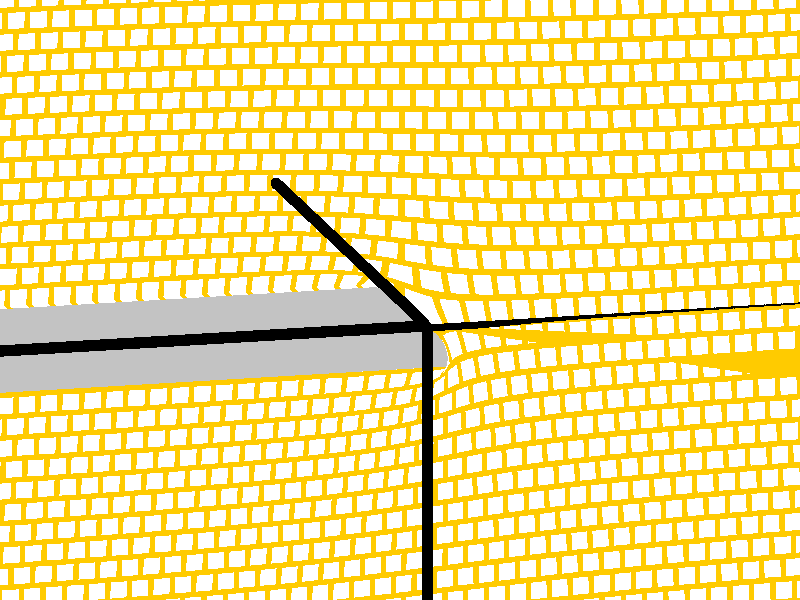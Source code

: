 // ===== 1 ======= 2 ======= 3 ======= 4 ======= 5 ======= 6 ======= 7 ======= 8 ======= 9 ======= 10

#version 3.5;

#include "colors.inc"
#include "rad_def.inc"

global_settings {
  assumed_gamma 1
  max_trace_level 12
  ambient_light color White
  radiosity {
    Rad_Settings(Radiosity_Normal, off, off)
    //Rad_Settings(Radiosity_Final, off, off)
  }
//  photons {
//    spacing 0.02
//    max_trace_level 5
//  }
}

// ===== 1 ======= 2 ======= 3 ======= 4 ======= 5 ======= 6 ======= 7 ======= 8 ======= 9 ======= 10

#declare M_Glass =
  material {
    texture {
      //pigment { color rgbf <1.0, 0.6, 0.0, 1.2> }
      //pigment { brick brick_size <5,5,1> }
      pigment { brick rgbf <1.0, 0.6, 0.0, 1.2> Clear brick_size <2,2,100>*.2 mortar .1 }
      finish {
        ambient 0.0
        diffuse 0.05
        //specular 0.6
        roughness 0.001
        reflection {
          //0.1, 0.9
          0.1
          fresnel on
        }
        conserve_energy
      }
    }
    interior {
      ior 1.5
      fade_power 1001
      fade_distance 0.9
      fade_color <0.5,0.8,0.6>
    }
  }

// ===== 1 ======= 2 ======= 3 ======= 4 ======= 5 ======= 6 ======= 7 ======= 8 ======= 9 ======= 10

// the Riemann surface - intersection between isosurfaces and a cylinder

intersection {
  union {
    isosurface {
      function { pow((z-(atan2(y,x)+pi/2)),2) - .01 }
      max_gradient 300
      contained_by { box { <0,-200,-100>, <200,200,100> } }
      rotate <0, 0, 90>
    }
    isosurface {
      function { pow((z-(atan2(y,x)-pi/2)),2) - .01 }
      max_gradient 300
      contained_by { box { <0,-200,-100>, <200,200,50> } }
      rotate <0, 0, -90>
    }
  }
  cylinder { <0,0,-100>, <0,0,100>, 50 }

  material { M_Glass }
  hollow
}

#declare func1 = function(x) {
  pow(x,3) - 3*x
}

#declare curve = function(x,y,z,fx,fy,fz) {
  (pow(x-fx,2) + pow(y-fy,2) + pow(z-fz,2)) - 1
}

//isosurface {
//  //function { curve(x,y,z,func1(sqrt(y+2)),y,0) }
//  //function { curve(x,y,z,y,y,0) }
//  //function { -(pow(x-y,2) + pow(z,2) - 1) }
//  //function { -((x-y)*(x-y) + z*z - 10) }
//  function { -(x*x + y*y + z*z - 25) }
//  //function { x*x - 100 }
//  //function { -(z*z - 100) }
//  //contained_by { box{<-100,-100,-100>, <100,100,100>} }
//  contained_by { box{-5,5} }
//  //max_gradient 2
//  open
//  all_intersections
//  pigment { color Black }
//}

// x-axis
cylinder {
  <-100, 0, 0>,     // Center of one end
  <100, 0, 0>,     // Center of other end
  0.1            // Radius
  open           // Remove end caps
  pigment { color Black }
}

// y-axis
cylinder {
  <0, -100, 0>,     // Center of one end
  <0, 100, 0>,     // Center of other end
  0.1            // Radius
  open           // Remove end caps
  pigment { color Black }
}

// z-axis
cylinder {
  <0, 0, 0>,     // Center of one end
  <0, 0, 100>,     // Center of other end
  0.1            // Radius
  open           // Remove end caps
  pigment { color Black }
}

// ===== 1 ======= 2 ======= 3 ======= 4 ======= 5 ======= 6 ======= 7 ======= 8 ======= 9 ======= 10

sphere {
  <0, 0, 0>, 1
  hollow
  texture {
    pigment {
      gradient y
      color_map {
        [ 0.5 color rgb <0.5, 0.5, 0.5> ]
        [ 1.0 color rgb <1.0, 1.0, 1.0>*0.7 ]
      }
    }
    finish {
      ambient color White*0.7
      diffuse 0.6
      specular 0.3
    }
    scale <1, 2, 1>
    translate  <0, -1, 0>
  }
  scale <1, 1, 1>*1000
}

light_source {
  <-4, -2, 3>*100
  color rgb <1.0, 0.95, 0.90>*1.5
//  photons {
//    refraction on
//    reflection on
//  }
}

camera {
  orthographic
  right -4/3*x
  up y
  angle
  direction <-1,0,0>
// view 1
//  location <-4, 4, 5>*20
//  look_at <-10, 1, 0>
// view 2
//  location <1, 1, 5>*20
//  look_at <-1, 1, 0>
// view 3
//  location <1, 1, 5>*10
//  look_at <-1, 1, 0>
// view 4
  location <1, -1, 5>*2
  look_at <-1, 1, 0>*.5
}

// ===== 1 ======= 2 ======= 3 ======= 4 ======= 5 ======= 6 ======= 7 ======= 8 ======= 9 ======= 10
